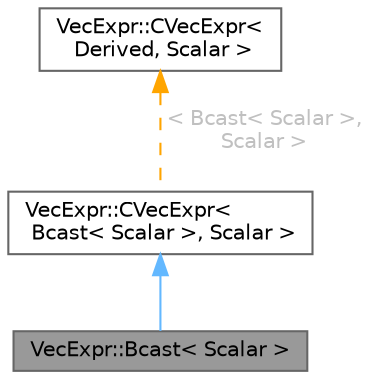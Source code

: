 digraph "VecExpr::Bcast&lt; Scalar &gt;"
{
 // LATEX_PDF_SIZE
  bgcolor="transparent";
  edge [fontname=Helvetica,fontsize=10,labelfontname=Helvetica,labelfontsize=10];
  node [fontname=Helvetica,fontsize=10,shape=box,height=0.2,width=0.4];
  Node1 [id="Node000001",label="VecExpr::Bcast\< Scalar \>",height=0.2,width=0.4,color="gray40", fillcolor="grey60", style="filled", fontcolor="black",tooltip="Expression class to broadcast a scalar value. Allows implementing \"vector-scalar\" operations re-using..."];
  Node2 -> Node1 [id="edge1_Node000001_Node000002",dir="back",color="steelblue1",style="solid",tooltip=" "];
  Node2 [id="Node000002",label="VecExpr::CVecExpr\<\l Bcast\< Scalar \>, Scalar \>",height=0.2,width=0.4,color="gray40", fillcolor="white", style="filled",URL="$classVecExpr_1_1CVecExpr.html",tooltip=" "];
  Node3 -> Node2 [id="edge2_Node000002_Node000003",dir="back",color="orange",style="dashed",tooltip=" ",label=" \< Bcast\< Scalar \>,\l Scalar \>",fontcolor="grey" ];
  Node3 [id="Node000003",label="VecExpr::CVecExpr\<\l Derived, Scalar \>",height=0.2,width=0.4,color="gray40", fillcolor="white", style="filled",URL="$classVecExpr_1_1CVecExpr.html",tooltip="Base vector expression class."];
}
